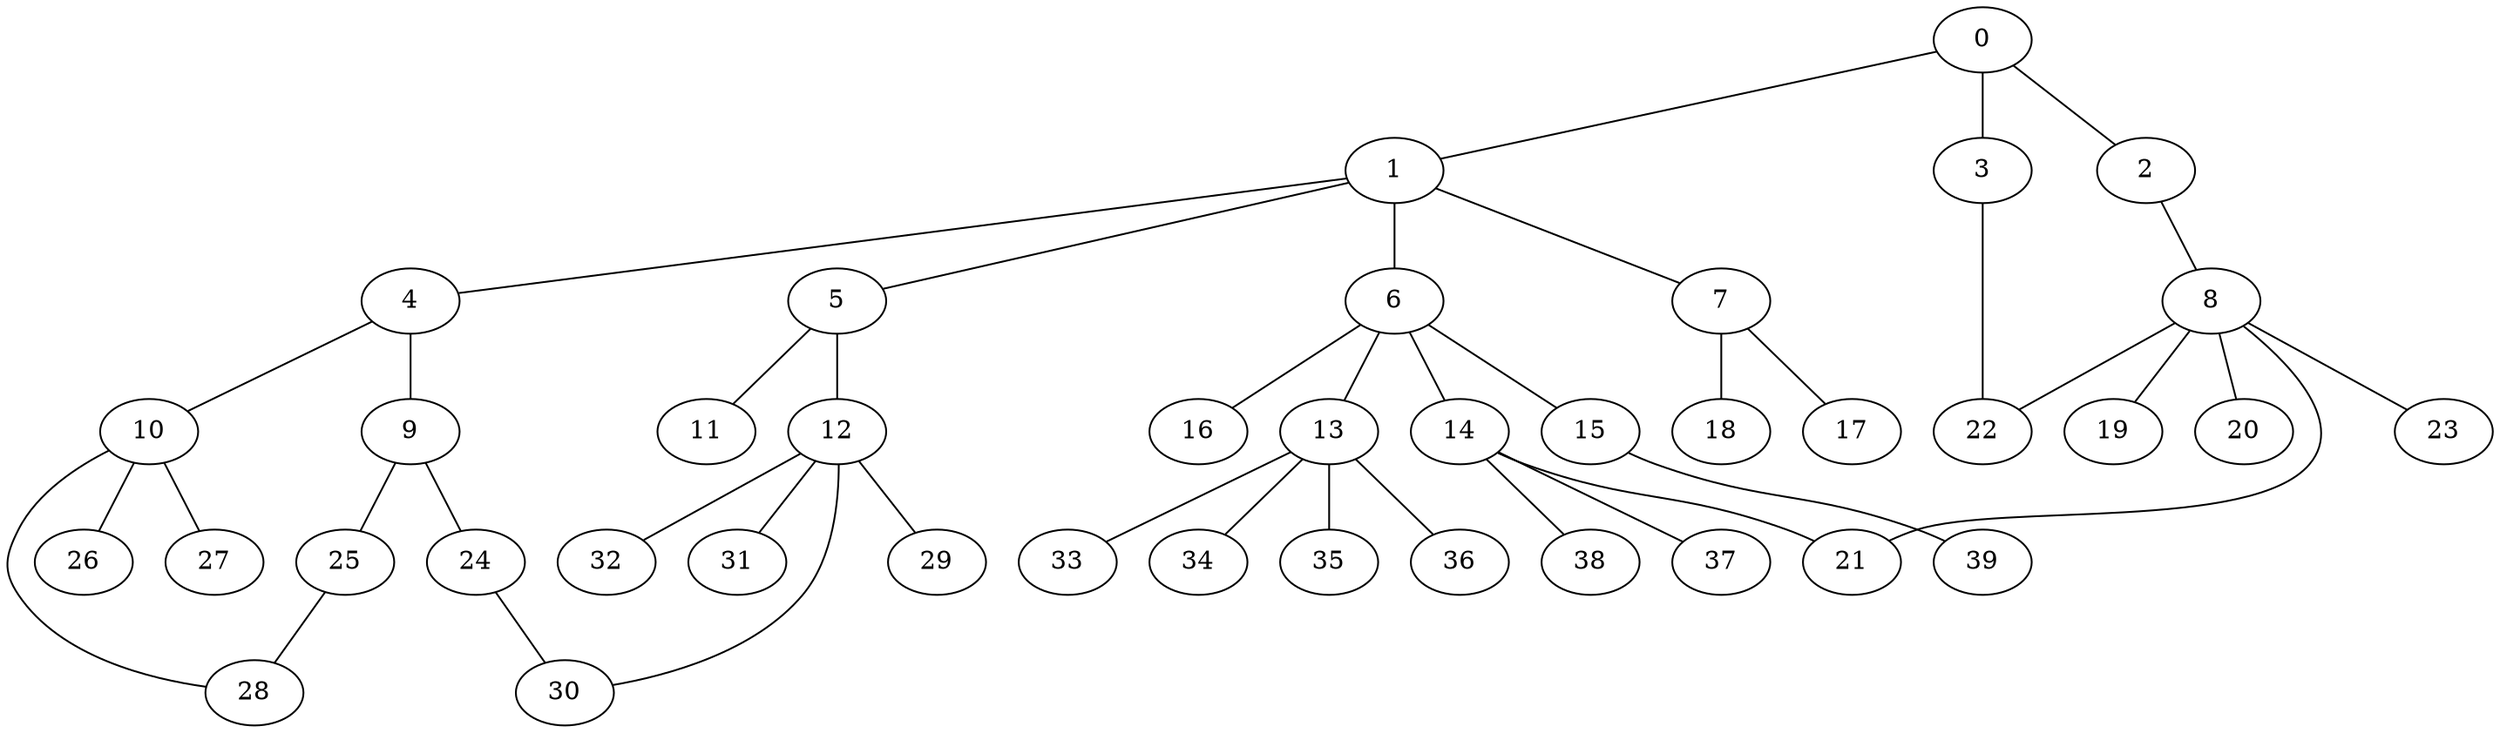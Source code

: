
graph graphname {
    0 -- 1
0 -- 2
0 -- 3
1 -- 4
1 -- 5
1 -- 6
1 -- 7
2 -- 8
3 -- 22
4 -- 10
4 -- 9
5 -- 11
5 -- 12
6 -- 16
6 -- 13
6 -- 14
6 -- 15
7 -- 18
7 -- 17
8 -- 19
8 -- 20
8 -- 21
8 -- 22
8 -- 23
9 -- 24
9 -- 25
10 -- 28
10 -- 26
10 -- 27
12 -- 32
12 -- 31
12 -- 30
12 -- 29
13 -- 33
13 -- 34
13 -- 35
13 -- 36
14 -- 38
14 -- 37
14 -- 21
15 -- 39
24 -- 30
25 -- 28

}
